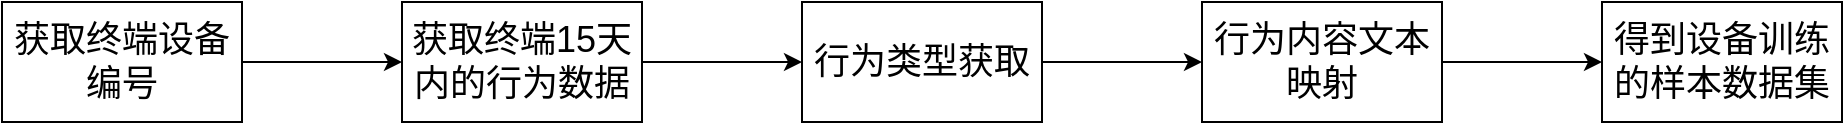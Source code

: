 <mxfile version="24.0.5" type="github">
  <diagram name="第 1 页" id="g1sN9jPEAtrTvIhcXv-d">
    <mxGraphModel dx="1647" dy="839" grid="1" gridSize="10" guides="1" tooltips="1" connect="1" arrows="1" fold="1" page="1" pageScale="1" pageWidth="827" pageHeight="1169" math="0" shadow="0">
      <root>
        <mxCell id="0" />
        <mxCell id="1" parent="0" />
        <mxCell id="8aUICM4-uKmYA9IZO1OV-1" value="" style="edgeStyle=orthogonalEdgeStyle;rounded=0;orthogonalLoop=1;jettySize=auto;html=1;fontSize=18;" parent="1" source="8aUICM4-uKmYA9IZO1OV-2" target="8aUICM4-uKmYA9IZO1OV-4" edge="1">
          <mxGeometry relative="1" as="geometry" />
        </mxCell>
        <mxCell id="8aUICM4-uKmYA9IZO1OV-2" value="获取终端设备编号" style="rounded=0;whiteSpace=wrap;html=1;fontSize=18;" parent="1" vertex="1">
          <mxGeometry x="40" y="340" width="120" height="60" as="geometry" />
        </mxCell>
        <mxCell id="8aUICM4-uKmYA9IZO1OV-3" value="" style="edgeStyle=orthogonalEdgeStyle;rounded=0;orthogonalLoop=1;jettySize=auto;html=1;fontSize=18;" parent="1" source="8aUICM4-uKmYA9IZO1OV-4" target="8aUICM4-uKmYA9IZO1OV-6" edge="1">
          <mxGeometry relative="1" as="geometry" />
        </mxCell>
        <mxCell id="8aUICM4-uKmYA9IZO1OV-4" value="获取终端15天内的&lt;span style=&quot;background-color: initial;&quot;&gt;行为数据&lt;/span&gt;" style="rounded=0;whiteSpace=wrap;html=1;fontSize=18;" parent="1" vertex="1">
          <mxGeometry x="240" y="340" width="120" height="60" as="geometry" />
        </mxCell>
        <mxCell id="8aUICM4-uKmYA9IZO1OV-5" value="" style="edgeStyle=orthogonalEdgeStyle;rounded=0;orthogonalLoop=1;jettySize=auto;html=1;fontSize=18;" parent="1" source="8aUICM4-uKmYA9IZO1OV-6" target="8aUICM4-uKmYA9IZO1OV-7" edge="1">
          <mxGeometry relative="1" as="geometry" />
        </mxCell>
        <mxCell id="8aUICM4-uKmYA9IZO1OV-6" value="行为类型获取" style="rounded=0;whiteSpace=wrap;html=1;fontSize=18;" parent="1" vertex="1">
          <mxGeometry x="440" y="340" width="120" height="60" as="geometry" />
        </mxCell>
        <mxCell id="8aUICM4-uKmYA9IZO1OV-9" value="" style="edgeStyle=orthogonalEdgeStyle;rounded=0;orthogonalLoop=1;jettySize=auto;html=1;fontSize=18;" parent="1" source="8aUICM4-uKmYA9IZO1OV-7" target="8aUICM4-uKmYA9IZO1OV-8" edge="1">
          <mxGeometry relative="1" as="geometry" />
        </mxCell>
        <mxCell id="8aUICM4-uKmYA9IZO1OV-7" value="行为内容文本映射" style="rounded=0;whiteSpace=wrap;html=1;fontSize=18;" parent="1" vertex="1">
          <mxGeometry x="640" y="340" width="120" height="60" as="geometry" />
        </mxCell>
        <mxCell id="8aUICM4-uKmYA9IZO1OV-8" value="得到设备训练的&lt;span style=&quot;background-color: initial;&quot;&gt;样本数据集&lt;/span&gt;" style="rounded=0;whiteSpace=wrap;html=1;fontSize=18;" parent="1" vertex="1">
          <mxGeometry x="840" y="340" width="120" height="60" as="geometry" />
        </mxCell>
      </root>
    </mxGraphModel>
  </diagram>
</mxfile>
